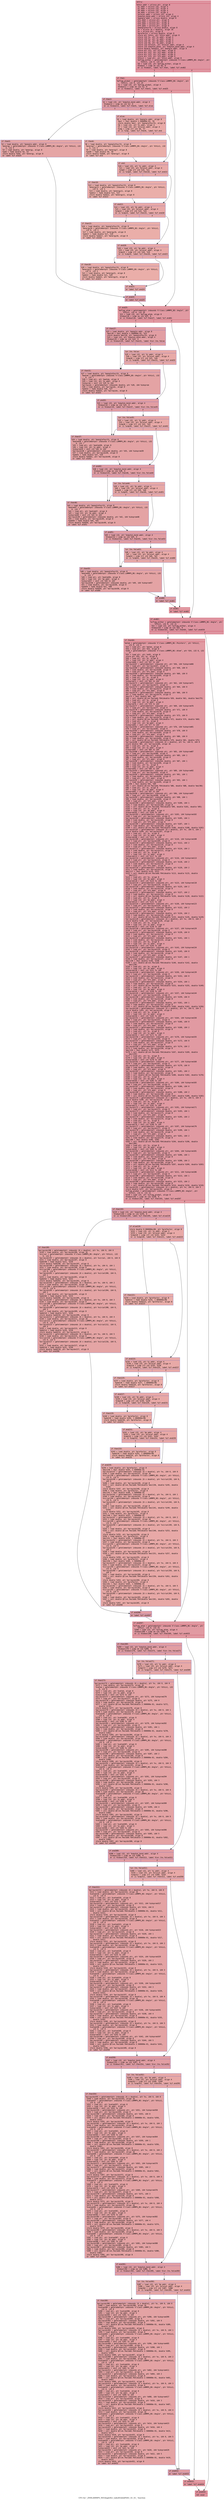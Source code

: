 digraph "CFG for '_ZN9LAMMPS_NS5Angle9ev_tally4EiiiiiidPdS1_S1_S1_' function" {
	label="CFG for '_ZN9LAMMPS_NS5Angle9ev_tally4EiiiiiidPdS1_S1_S1_' function";

	Node0x55b413859ca0 [shape=record,color="#b70d28ff", style=filled, fillcolor="#b70d2870" fontname="Courier",label="{entry:\l|  %this.addr = alloca ptr, align 8\l  %i.addr = alloca i32, align 4\l  %j.addr = alloca i32, align 4\l  %k.addr = alloca i32, align 4\l  %m.addr = alloca i32, align 4\l  %nlocal.addr = alloca i32, align 4\l  %newton_bond.addr = alloca i32, align 4\l  %eangle.addr = alloca double, align 8\l  %f1.addr = alloca ptr, align 8\l  %f2.addr = alloca ptr, align 8\l  %f3.addr = alloca ptr, align 8\l  %f4.addr = alloca ptr, align 8\l  %eanglefourth = alloca double, align 8\l  %v = alloca [6 x double], align 16\l  %x = alloca ptr, align 8\l  %prefactor = alloca double, align 8\l  store ptr %this, ptr %this.addr, align 8\l  store i32 %i, ptr %i.addr, align 4\l  store i32 %j, ptr %j.addr, align 4\l  store i32 %k, ptr %k.addr, align 4\l  store i32 %m, ptr %m.addr, align 4\l  store i32 %nlocal, ptr %nlocal.addr, align 4\l  store i32 %newton_bond, ptr %newton_bond.addr, align 4\l  store double %eangle, ptr %eangle.addr, align 8\l  store ptr %f1, ptr %f1.addr, align 8\l  store ptr %f2, ptr %f2.addr, align 8\l  store ptr %f3, ptr %f3.addr, align 8\l  store ptr %f4, ptr %f4.addr, align 8\l  %this1 = load ptr, ptr %this.addr, align 8\l  %eflag_either = getelementptr inbounds %\"class.LAMMPS_NS::Angle\", ptr\l... %this1, i32 0, i32 18\l  %0 = load i32, ptr %eflag_either, align 8\l  %tobool = icmp ne i32 %0, 0\l  br i1 %tobool, label %if.then, label %if.end62\l|{<s0>T|<s1>F}}"];
	Node0x55b413859ca0:s0 -> Node0x55b413859e40[tooltip="entry -> if.then\nProbability 62.50%" ];
	Node0x55b413859ca0:s1 -> Node0x55b41385b440[tooltip="entry -> if.end62\nProbability 37.50%" ];
	Node0x55b413859e40 [shape=record,color="#b70d28ff", style=filled, fillcolor="#bb1b2c70" fontname="Courier",label="{if.then:\l|  %eflag_global = getelementptr inbounds %\"class.LAMMPS_NS::Angle\", ptr\l... %this1, i32 0, i32 19\l  %1 = load i32, ptr %eflag_global, align 4\l  %tobool2 = icmp ne i32 %1, 0\l  br i1 %tobool2, label %if.then3, label %if.end25\l|{<s0>T|<s1>F}}"];
	Node0x55b413859e40:s0 -> Node0x55b41385b6a0[tooltip="if.then -> if.then3\nProbability 62.50%" ];
	Node0x55b413859e40:s1 -> Node0x55b41385b720[tooltip="if.then -> if.end25\nProbability 37.50%" ];
	Node0x55b41385b6a0 [shape=record,color="#3d50c3ff", style=filled, fillcolor="#be242e70" fontname="Courier",label="{if.then3:\l|  %2 = load i32, ptr %newton_bond.addr, align 4\l  %tobool4 = icmp ne i32 %2, 0\l  br i1 %tobool4, label %if.then5, label %if.else\l|{<s0>T|<s1>F}}"];
	Node0x55b41385b6a0:s0 -> Node0x55b41385b9e0[tooltip="if.then3 -> if.then5\nProbability 62.50%" ];
	Node0x55b41385b6a0:s1 -> Node0x55b41385ba30[tooltip="if.then3 -> if.else\nProbability 37.50%" ];
	Node0x55b41385b9e0 [shape=record,color="#3d50c3ff", style=filled, fillcolor="#c5333470" fontname="Courier",label="{if.then5:\l|  %3 = load double, ptr %eangle.addr, align 8\l  %energy = getelementptr inbounds %\"class.LAMMPS_NS::Angle\", ptr %this1, i32\l... 0, i32 5\l  %4 = load double, ptr %energy, align 8\l  %add = fadd double %4, %3\l  store double %add, ptr %energy, align 8\l  br label %if.end24\l}"];
	Node0x55b41385b9e0 -> Node0x55b41385be80[tooltip="if.then5 -> if.end24\nProbability 100.00%" ];
	Node0x55b41385ba30 [shape=record,color="#3d50c3ff", style=filled, fillcolor="#ca3b3770" fontname="Courier",label="{if.else:\l|  %5 = load double, ptr %eangle.addr, align 8\l  %mul = fmul double 2.500000e-01, %5\l  store double %mul, ptr %eanglefourth, align 8\l  %6 = load i32, ptr %i.addr, align 4\l  %7 = load i32, ptr %nlocal.addr, align 4\l  %cmp = icmp slt i32 %6, %7\l  br i1 %cmp, label %if.then6, label %if.end\l|{<s0>T|<s1>F}}"];
	Node0x55b41385ba30:s0 -> Node0x55b41385c2c0[tooltip="if.else -> if.then6\nProbability 50.00%" ];
	Node0x55b41385ba30:s1 -> Node0x55b41385c340[tooltip="if.else -> if.end\nProbability 50.00%" ];
	Node0x55b41385c2c0 [shape=record,color="#3d50c3ff", style=filled, fillcolor="#d0473d70" fontname="Courier",label="{if.then6:\l|  %8 = load double, ptr %eanglefourth, align 8\l  %energy7 = getelementptr inbounds %\"class.LAMMPS_NS::Angle\", ptr %this1, i32\l... 0, i32 5\l  %9 = load double, ptr %energy7, align 8\l  %add8 = fadd double %9, %8\l  store double %add8, ptr %energy7, align 8\l  br label %if.end\l}"];
	Node0x55b41385c2c0 -> Node0x55b41385c340[tooltip="if.then6 -> if.end\nProbability 100.00%" ];
	Node0x55b41385c340 [shape=record,color="#3d50c3ff", style=filled, fillcolor="#ca3b3770" fontname="Courier",label="{if.end:\l|  %10 = load i32, ptr %j.addr, align 4\l  %11 = load i32, ptr %nlocal.addr, align 4\l  %cmp9 = icmp slt i32 %10, %11\l  br i1 %cmp9, label %if.then10, label %if.end13\l|{<s0>T|<s1>F}}"];
	Node0x55b41385c340:s0 -> Node0x55b41385cfd0[tooltip="if.end -> if.then10\nProbability 50.00%" ];
	Node0x55b41385c340:s1 -> Node0x55b41385d050[tooltip="if.end -> if.end13\nProbability 50.00%" ];
	Node0x55b41385cfd0 [shape=record,color="#3d50c3ff", style=filled, fillcolor="#d0473d70" fontname="Courier",label="{if.then10:\l|  %12 = load double, ptr %eanglefourth, align 8\l  %energy11 = getelementptr inbounds %\"class.LAMMPS_NS::Angle\", ptr %this1,\l... i32 0, i32 5\l  %13 = load double, ptr %energy11, align 8\l  %add12 = fadd double %13, %12\l  store double %add12, ptr %energy11, align 8\l  br label %if.end13\l}"];
	Node0x55b41385cfd0 -> Node0x55b41385d050[tooltip="if.then10 -> if.end13\nProbability 100.00%" ];
	Node0x55b41385d050 [shape=record,color="#3d50c3ff", style=filled, fillcolor="#ca3b3770" fontname="Courier",label="{if.end13:\l|  %14 = load i32, ptr %k.addr, align 4\l  %15 = load i32, ptr %nlocal.addr, align 4\l  %cmp14 = icmp slt i32 %14, %15\l  br i1 %cmp14, label %if.then15, label %if.end18\l|{<s0>T|<s1>F}}"];
	Node0x55b41385d050:s0 -> Node0x55b413868040[tooltip="if.end13 -> if.then15\nProbability 50.00%" ];
	Node0x55b41385d050:s1 -> Node0x55b4138680c0[tooltip="if.end13 -> if.end18\nProbability 50.00%" ];
	Node0x55b413868040 [shape=record,color="#3d50c3ff", style=filled, fillcolor="#d0473d70" fontname="Courier",label="{if.then15:\l|  %16 = load double, ptr %eanglefourth, align 8\l  %energy16 = getelementptr inbounds %\"class.LAMMPS_NS::Angle\", ptr %this1,\l... i32 0, i32 5\l  %17 = load double, ptr %energy16, align 8\l  %add17 = fadd double %17, %16\l  store double %add17, ptr %energy16, align 8\l  br label %if.end18\l}"];
	Node0x55b413868040 -> Node0x55b4138680c0[tooltip="if.then15 -> if.end18\nProbability 100.00%" ];
	Node0x55b4138680c0 [shape=record,color="#3d50c3ff", style=filled, fillcolor="#ca3b3770" fontname="Courier",label="{if.end18:\l|  %18 = load i32, ptr %m.addr, align 4\l  %19 = load i32, ptr %nlocal.addr, align 4\l  %cmp19 = icmp slt i32 %18, %19\l  br i1 %cmp19, label %if.then20, label %if.end23\l|{<s0>T|<s1>F}}"];
	Node0x55b4138680c0:s0 -> Node0x55b413868750[tooltip="if.end18 -> if.then20\nProbability 50.00%" ];
	Node0x55b4138680c0:s1 -> Node0x55b4138687d0[tooltip="if.end18 -> if.end23\nProbability 50.00%" ];
	Node0x55b413868750 [shape=record,color="#3d50c3ff", style=filled, fillcolor="#d0473d70" fontname="Courier",label="{if.then20:\l|  %20 = load double, ptr %eanglefourth, align 8\l  %energy21 = getelementptr inbounds %\"class.LAMMPS_NS::Angle\", ptr %this1,\l... i32 0, i32 5\l  %21 = load double, ptr %energy21, align 8\l  %add22 = fadd double %21, %20\l  store double %add22, ptr %energy21, align 8\l  br label %if.end23\l}"];
	Node0x55b413868750 -> Node0x55b4138687d0[tooltip="if.then20 -> if.end23\nProbability 100.00%" ];
	Node0x55b4138687d0 [shape=record,color="#3d50c3ff", style=filled, fillcolor="#ca3b3770" fontname="Courier",label="{if.end23:\l|  br label %if.end24\l}"];
	Node0x55b4138687d0 -> Node0x55b41385be80[tooltip="if.end23 -> if.end24\nProbability 100.00%" ];
	Node0x55b41385be80 [shape=record,color="#3d50c3ff", style=filled, fillcolor="#be242e70" fontname="Courier",label="{if.end24:\l|  br label %if.end25\l}"];
	Node0x55b41385be80 -> Node0x55b41385b720[tooltip="if.end24 -> if.end25\nProbability 100.00%" ];
	Node0x55b41385b720 [shape=record,color="#b70d28ff", style=filled, fillcolor="#bb1b2c70" fontname="Courier",label="{if.end25:\l|  %eflag_atom = getelementptr inbounds %\"class.LAMMPS_NS::Angle\", ptr\l... %this1, i32 0, i32 20\l  %22 = load i32, ptr %eflag_atom, align 8\l  %tobool26 = icmp ne i32 %22, 0\l  br i1 %tobool26, label %if.then27, label %if.end61\l|{<s0>T|<s1>F}}"];
	Node0x55b41385b720:s0 -> Node0x55b413868fc0[tooltip="if.end25 -> if.then27\nProbability 62.50%" ];
	Node0x55b41385b720:s1 -> Node0x55b413869040[tooltip="if.end25 -> if.end61\nProbability 37.50%" ];
	Node0x55b413868fc0 [shape=record,color="#3d50c3ff", style=filled, fillcolor="#be242e70" fontname="Courier",label="{if.then27:\l|  %23 = load double, ptr %eangle.addr, align 8\l  %mul28 = fmul double 2.500000e-01, %23\l  store double %mul28, ptr %eanglefourth, align 8\l  %24 = load i32, ptr %newton_bond.addr, align 4\l  %tobool29 = icmp ne i32 %24, 0\l  br i1 %tobool29, label %if.then31, label %lor.lhs.false\l|{<s0>T|<s1>F}}"];
	Node0x55b413868fc0:s0 -> Node0x55b4138694b0[tooltip="if.then27 -> if.then31\nProbability 62.50%" ];
	Node0x55b413868fc0:s1 -> Node0x55b413869500[tooltip="if.then27 -> lor.lhs.false\nProbability 37.50%" ];
	Node0x55b413869500 [shape=record,color="#3d50c3ff", style=filled, fillcolor="#ca3b3770" fontname="Courier",label="{lor.lhs.false:\l|  %25 = load i32, ptr %i.addr, align 4\l  %26 = load i32, ptr %nlocal.addr, align 4\l  %cmp30 = icmp slt i32 %25, %26\l  br i1 %cmp30, label %if.then31, label %if.end33\l|{<s0>T|<s1>F}}"];
	Node0x55b413869500:s0 -> Node0x55b4138694b0[tooltip="lor.lhs.false -> if.then31\nProbability 50.00%" ];
	Node0x55b413869500:s1 -> Node0x55b4138697e0[tooltip="lor.lhs.false -> if.end33\nProbability 50.00%" ];
	Node0x55b4138694b0 [shape=record,color="#3d50c3ff", style=filled, fillcolor="#c32e3170" fontname="Courier",label="{if.then31:\l|  %27 = load double, ptr %eanglefourth, align 8\l  %eatom = getelementptr inbounds %\"class.LAMMPS_NS::Angle\", ptr %this1, i32\l... 0, i32 7\l  %28 = load ptr, ptr %eatom, align 8\l  %29 = load i32, ptr %i.addr, align 4\l  %idxprom = sext i32 %29 to i64\l  %arrayidx = getelementptr inbounds double, ptr %28, i64 %idxprom\l  %30 = load double, ptr %arrayidx, align 8\l  %add32 = fadd double %30, %27\l  store double %add32, ptr %arrayidx, align 8\l  br label %if.end33\l}"];
	Node0x55b4138694b0 -> Node0x55b4138697e0[tooltip="if.then31 -> if.end33\nProbability 100.00%" ];
	Node0x55b4138697e0 [shape=record,color="#3d50c3ff", style=filled, fillcolor="#be242e70" fontname="Courier",label="{if.end33:\l|  %31 = load i32, ptr %newton_bond.addr, align 4\l  %tobool34 = icmp ne i32 %31, 0\l  br i1 %tobool34, label %if.then37, label %lor.lhs.false35\l|{<s0>T|<s1>F}}"];
	Node0x55b4138697e0:s0 -> Node0x55b41386a080[tooltip="if.end33 -> if.then37\nProbability 62.50%" ];
	Node0x55b4138697e0:s1 -> Node0x55b41386a0d0[tooltip="if.end33 -> lor.lhs.false35\nProbability 37.50%" ];
	Node0x55b41386a0d0 [shape=record,color="#3d50c3ff", style=filled, fillcolor="#ca3b3770" fontname="Courier",label="{lor.lhs.false35:\l|  %32 = load i32, ptr %j.addr, align 4\l  %33 = load i32, ptr %nlocal.addr, align 4\l  %cmp36 = icmp slt i32 %32, %33\l  br i1 %cmp36, label %if.then37, label %if.end42\l|{<s0>T|<s1>F}}"];
	Node0x55b41386a0d0:s0 -> Node0x55b41386a080[tooltip="lor.lhs.false35 -> if.then37\nProbability 50.00%" ];
	Node0x55b41386a0d0:s1 -> Node0x55b41386a3e0[tooltip="lor.lhs.false35 -> if.end42\nProbability 50.00%" ];
	Node0x55b41386a080 [shape=record,color="#3d50c3ff", style=filled, fillcolor="#c32e3170" fontname="Courier",label="{if.then37:\l|  %34 = load double, ptr %eanglefourth, align 8\l  %eatom38 = getelementptr inbounds %\"class.LAMMPS_NS::Angle\", ptr %this1, i32\l... 0, i32 7\l  %35 = load ptr, ptr %eatom38, align 8\l  %36 = load i32, ptr %j.addr, align 4\l  %idxprom39 = sext i32 %36 to i64\l  %arrayidx40 = getelementptr inbounds double, ptr %35, i64 %idxprom39\l  %37 = load double, ptr %arrayidx40, align 8\l  %add41 = fadd double %37, %34\l  store double %add41, ptr %arrayidx40, align 8\l  br label %if.end42\l}"];
	Node0x55b41386a080 -> Node0x55b41386a3e0[tooltip="if.then37 -> if.end42\nProbability 100.00%" ];
	Node0x55b41386a3e0 [shape=record,color="#3d50c3ff", style=filled, fillcolor="#be242e70" fontname="Courier",label="{if.end42:\l|  %38 = load i32, ptr %newton_bond.addr, align 4\l  %tobool43 = icmp ne i32 %38, 0\l  br i1 %tobool43, label %if.then46, label %lor.lhs.false44\l|{<s0>T|<s1>F}}"];
	Node0x55b41386a3e0:s0 -> Node0x55b41386ac60[tooltip="if.end42 -> if.then46\nProbability 62.50%" ];
	Node0x55b41386a3e0:s1 -> Node0x55b41386acb0[tooltip="if.end42 -> lor.lhs.false44\nProbability 37.50%" ];
	Node0x55b41386acb0 [shape=record,color="#3d50c3ff", style=filled, fillcolor="#ca3b3770" fontname="Courier",label="{lor.lhs.false44:\l|  %39 = load i32, ptr %k.addr, align 4\l  %40 = load i32, ptr %nlocal.addr, align 4\l  %cmp45 = icmp slt i32 %39, %40\l  br i1 %cmp45, label %if.then46, label %if.end51\l|{<s0>T|<s1>F}}"];
	Node0x55b41386acb0:s0 -> Node0x55b41386ac60[tooltip="lor.lhs.false44 -> if.then46\nProbability 50.00%" ];
	Node0x55b41386acb0:s1 -> Node0x55b41386afc0[tooltip="lor.lhs.false44 -> if.end51\nProbability 50.00%" ];
	Node0x55b41386ac60 [shape=record,color="#3d50c3ff", style=filled, fillcolor="#c32e3170" fontname="Courier",label="{if.then46:\l|  %41 = load double, ptr %eanglefourth, align 8\l  %eatom47 = getelementptr inbounds %\"class.LAMMPS_NS::Angle\", ptr %this1, i32\l... 0, i32 7\l  %42 = load ptr, ptr %eatom47, align 8\l  %43 = load i32, ptr %k.addr, align 4\l  %idxprom48 = sext i32 %43 to i64\l  %arrayidx49 = getelementptr inbounds double, ptr %42, i64 %idxprom48\l  %44 = load double, ptr %arrayidx49, align 8\l  %add50 = fadd double %44, %41\l  store double %add50, ptr %arrayidx49, align 8\l  br label %if.end51\l}"];
	Node0x55b41386ac60 -> Node0x55b41386afc0[tooltip="if.then46 -> if.end51\nProbability 100.00%" ];
	Node0x55b41386afc0 [shape=record,color="#3d50c3ff", style=filled, fillcolor="#be242e70" fontname="Courier",label="{if.end51:\l|  %45 = load i32, ptr %newton_bond.addr, align 4\l  %tobool52 = icmp ne i32 %45, 0\l  br i1 %tobool52, label %if.then55, label %lor.lhs.false53\l|{<s0>T|<s1>F}}"];
	Node0x55b41386afc0:s0 -> Node0x55b41385c840[tooltip="if.end51 -> if.then55\nProbability 62.50%" ];
	Node0x55b41386afc0:s1 -> Node0x55b41385c890[tooltip="if.end51 -> lor.lhs.false53\nProbability 37.50%" ];
	Node0x55b41385c890 [shape=record,color="#3d50c3ff", style=filled, fillcolor="#ca3b3770" fontname="Courier",label="{lor.lhs.false53:\l|  %46 = load i32, ptr %m.addr, align 4\l  %47 = load i32, ptr %nlocal.addr, align 4\l  %cmp54 = icmp slt i32 %46, %47\l  br i1 %cmp54, label %if.then55, label %if.end60\l|{<s0>T|<s1>F}}"];
	Node0x55b41385c890:s0 -> Node0x55b41385c840[tooltip="lor.lhs.false53 -> if.then55\nProbability 50.00%" ];
	Node0x55b41385c890:s1 -> Node0x55b41386c9f0[tooltip="lor.lhs.false53 -> if.end60\nProbability 50.00%" ];
	Node0x55b41385c840 [shape=record,color="#3d50c3ff", style=filled, fillcolor="#c32e3170" fontname="Courier",label="{if.then55:\l|  %48 = load double, ptr %eanglefourth, align 8\l  %eatom56 = getelementptr inbounds %\"class.LAMMPS_NS::Angle\", ptr %this1, i32\l... 0, i32 7\l  %49 = load ptr, ptr %eatom56, align 8\l  %50 = load i32, ptr %m.addr, align 4\l  %idxprom57 = sext i32 %50 to i64\l  %arrayidx58 = getelementptr inbounds double, ptr %49, i64 %idxprom57\l  %51 = load double, ptr %arrayidx58, align 8\l  %add59 = fadd double %51, %48\l  store double %add59, ptr %arrayidx58, align 8\l  br label %if.end60\l}"];
	Node0x55b41385c840 -> Node0x55b41386c9f0[tooltip="if.then55 -> if.end60\nProbability 100.00%" ];
	Node0x55b41386c9f0 [shape=record,color="#3d50c3ff", style=filled, fillcolor="#be242e70" fontname="Courier",label="{if.end60:\l|  br label %if.end61\l}"];
	Node0x55b41386c9f0 -> Node0x55b413869040[tooltip="if.end60 -> if.end61\nProbability 100.00%" ];
	Node0x55b413869040 [shape=record,color="#b70d28ff", style=filled, fillcolor="#bb1b2c70" fontname="Courier",label="{if.end61:\l|  br label %if.end62\l}"];
	Node0x55b413869040 -> Node0x55b41385b440[tooltip="if.end61 -> if.end62\nProbability 100.00%" ];
	Node0x55b41385b440 [shape=record,color="#b70d28ff", style=filled, fillcolor="#b70d2870" fontname="Courier",label="{if.end62:\l|  %vflag_either = getelementptr inbounds %\"class.LAMMPS_NS::Angle\", ptr\l... %this1, i32 0, i32 21\l  %52 = load i32, ptr %vflag_either, align 4\l  %tobool63 = icmp ne i32 %52, 0\l  br i1 %tobool63, label %if.then64, label %if.end434\l|{<s0>T|<s1>F}}"];
	Node0x55b41385b440:s0 -> Node0x55b41386d3d0[tooltip="if.end62 -> if.then64\nProbability 62.50%" ];
	Node0x55b41385b440:s1 -> Node0x55b41386d450[tooltip="if.end62 -> if.end434\nProbability 37.50%" ];
	Node0x55b41386d3d0 [shape=record,color="#b70d28ff", style=filled, fillcolor="#bb1b2c70" fontname="Courier",label="{if.then64:\l|  %atom = getelementptr inbounds %\"class.LAMMPS_NS::Pointers\", ptr %this1,\l... i32 0, i32 6\l  %53 = load ptr, ptr %atom, align 8\l  %54 = load ptr, ptr %53, align 8\l  %x65 = getelementptr inbounds %\"class.LAMMPS_NS::Atom\", ptr %54, i32 0, i32\l... 37\l  %55 = load ptr, ptr %x65, align 8\l  store ptr %55, ptr %x, align 8\l  %56 = load ptr, ptr %x, align 8\l  %57 = load i32, ptr %i.addr, align 4\l  %idxprom66 = sext i32 %57 to i64\l  %arrayidx67 = getelementptr inbounds ptr, ptr %56, i64 %idxprom66\l  %58 = load ptr, ptr %arrayidx67, align 8\l  %arrayidx68 = getelementptr inbounds double, ptr %58, i64 0\l  %59 = load double, ptr %arrayidx68, align 8\l  %60 = load ptr, ptr %f1.addr, align 8\l  %arrayidx69 = getelementptr inbounds double, ptr %60, i64 0\l  %61 = load double, ptr %arrayidx69, align 8\l  %62 = load ptr, ptr %x, align 8\l  %63 = load i32, ptr %j.addr, align 4\l  %idxprom71 = sext i32 %63 to i64\l  %arrayidx72 = getelementptr inbounds ptr, ptr %62, i64 %idxprom71\l  %64 = load ptr, ptr %arrayidx72, align 8\l  %arrayidx73 = getelementptr inbounds double, ptr %64, i64 0\l  %65 = load double, ptr %arrayidx73, align 8\l  %66 = load ptr, ptr %f2.addr, align 8\l  %arrayidx74 = getelementptr inbounds double, ptr %66, i64 0\l  %67 = load double, ptr %arrayidx74, align 8\l  %mul75 = fmul double %65, %67\l  %68 = call double @llvm.fmuladd.f64(double %59, double %61, double %mul75)\l  %69 = load ptr, ptr %x, align 8\l  %70 = load i32, ptr %k.addr, align 4\l  %idxprom76 = sext i32 %70 to i64\l  %arrayidx77 = getelementptr inbounds ptr, ptr %69, i64 %idxprom76\l  %71 = load ptr, ptr %arrayidx77, align 8\l  %arrayidx78 = getelementptr inbounds double, ptr %71, i64 0\l  %72 = load double, ptr %arrayidx78, align 8\l  %73 = load ptr, ptr %f3.addr, align 8\l  %arrayidx79 = getelementptr inbounds double, ptr %73, i64 0\l  %74 = load double, ptr %arrayidx79, align 8\l  %75 = call double @llvm.fmuladd.f64(double %72, double %74, double %68)\l  %76 = load ptr, ptr %x, align 8\l  %77 = load i32, ptr %m.addr, align 4\l  %idxprom81 = sext i32 %77 to i64\l  %arrayidx82 = getelementptr inbounds ptr, ptr %76, i64 %idxprom81\l  %78 = load ptr, ptr %arrayidx82, align 8\l  %arrayidx83 = getelementptr inbounds double, ptr %78, i64 0\l  %79 = load double, ptr %arrayidx83, align 8\l  %80 = load ptr, ptr %f4.addr, align 8\l  %arrayidx84 = getelementptr inbounds double, ptr %80, i64 0\l  %81 = load double, ptr %arrayidx84, align 8\l  %82 = call double @llvm.fmuladd.f64(double %79, double %81, double %75)\l  %arrayidx86 = getelementptr inbounds [6 x double], ptr %v, i64 0, i64 0\l  store double %82, ptr %arrayidx86, align 16\l  %83 = load ptr, ptr %x, align 8\l  %84 = load i32, ptr %i.addr, align 4\l  %idxprom87 = sext i32 %84 to i64\l  %arrayidx88 = getelementptr inbounds ptr, ptr %83, i64 %idxprom87\l  %85 = load ptr, ptr %arrayidx88, align 8\l  %arrayidx89 = getelementptr inbounds double, ptr %85, i64 1\l  %86 = load double, ptr %arrayidx89, align 8\l  %87 = load ptr, ptr %f1.addr, align 8\l  %arrayidx90 = getelementptr inbounds double, ptr %87, i64 1\l  %88 = load double, ptr %arrayidx90, align 8\l  %89 = load ptr, ptr %x, align 8\l  %90 = load i32, ptr %j.addr, align 4\l  %idxprom92 = sext i32 %90 to i64\l  %arrayidx93 = getelementptr inbounds ptr, ptr %89, i64 %idxprom92\l  %91 = load ptr, ptr %arrayidx93, align 8\l  %arrayidx94 = getelementptr inbounds double, ptr %91, i64 1\l  %92 = load double, ptr %arrayidx94, align 8\l  %93 = load ptr, ptr %f2.addr, align 8\l  %arrayidx95 = getelementptr inbounds double, ptr %93, i64 1\l  %94 = load double, ptr %arrayidx95, align 8\l  %mul96 = fmul double %92, %94\l  %95 = call double @llvm.fmuladd.f64(double %86, double %88, double %mul96)\l  %96 = load ptr, ptr %x, align 8\l  %97 = load i32, ptr %k.addr, align 4\l  %idxprom97 = sext i32 %97 to i64\l  %arrayidx98 = getelementptr inbounds ptr, ptr %96, i64 %idxprom97\l  %98 = load ptr, ptr %arrayidx98, align 8\l  %arrayidx99 = getelementptr inbounds double, ptr %98, i64 1\l  %99 = load double, ptr %arrayidx99, align 8\l  %100 = load ptr, ptr %f3.addr, align 8\l  %arrayidx100 = getelementptr inbounds double, ptr %100, i64 1\l  %101 = load double, ptr %arrayidx100, align 8\l  %102 = call double @llvm.fmuladd.f64(double %99, double %101, double %95)\l  %103 = load ptr, ptr %x, align 8\l  %104 = load i32, ptr %m.addr, align 4\l  %idxprom102 = sext i32 %104 to i64\l  %arrayidx103 = getelementptr inbounds ptr, ptr %103, i64 %idxprom102\l  %105 = load ptr, ptr %arrayidx103, align 8\l  %arrayidx104 = getelementptr inbounds double, ptr %105, i64 1\l  %106 = load double, ptr %arrayidx104, align 8\l  %107 = load ptr, ptr %f4.addr, align 8\l  %arrayidx105 = getelementptr inbounds double, ptr %107, i64 1\l  %108 = load double, ptr %arrayidx105, align 8\l  %109 = call double @llvm.fmuladd.f64(double %106, double %108, double %102)\l  %arrayidx107 = getelementptr inbounds [6 x double], ptr %v, i64 0, i64 1\l  store double %109, ptr %arrayidx107, align 8\l  %110 = load ptr, ptr %x, align 8\l  %111 = load i32, ptr %i.addr, align 4\l  %idxprom108 = sext i32 %111 to i64\l  %arrayidx109 = getelementptr inbounds ptr, ptr %110, i64 %idxprom108\l  %112 = load ptr, ptr %arrayidx109, align 8\l  %arrayidx110 = getelementptr inbounds double, ptr %112, i64 2\l  %113 = load double, ptr %arrayidx110, align 8\l  %114 = load ptr, ptr %f1.addr, align 8\l  %arrayidx111 = getelementptr inbounds double, ptr %114, i64 2\l  %115 = load double, ptr %arrayidx111, align 8\l  %116 = load ptr, ptr %x, align 8\l  %117 = load i32, ptr %j.addr, align 4\l  %idxprom113 = sext i32 %117 to i64\l  %arrayidx114 = getelementptr inbounds ptr, ptr %116, i64 %idxprom113\l  %118 = load ptr, ptr %arrayidx114, align 8\l  %arrayidx115 = getelementptr inbounds double, ptr %118, i64 2\l  %119 = load double, ptr %arrayidx115, align 8\l  %120 = load ptr, ptr %f2.addr, align 8\l  %arrayidx116 = getelementptr inbounds double, ptr %120, i64 2\l  %121 = load double, ptr %arrayidx116, align 8\l  %mul117 = fmul double %119, %121\l  %122 = call double @llvm.fmuladd.f64(double %113, double %115, double\l... %mul117)\l  %123 = load ptr, ptr %x, align 8\l  %124 = load i32, ptr %k.addr, align 4\l  %idxprom118 = sext i32 %124 to i64\l  %arrayidx119 = getelementptr inbounds ptr, ptr %123, i64 %idxprom118\l  %125 = load ptr, ptr %arrayidx119, align 8\l  %arrayidx120 = getelementptr inbounds double, ptr %125, i64 2\l  %126 = load double, ptr %arrayidx120, align 8\l  %127 = load ptr, ptr %f3.addr, align 8\l  %arrayidx121 = getelementptr inbounds double, ptr %127, i64 2\l  %128 = load double, ptr %arrayidx121, align 8\l  %129 = call double @llvm.fmuladd.f64(double %126, double %128, double %122)\l  %130 = load ptr, ptr %x, align 8\l  %131 = load i32, ptr %m.addr, align 4\l  %idxprom123 = sext i32 %131 to i64\l  %arrayidx124 = getelementptr inbounds ptr, ptr %130, i64 %idxprom123\l  %132 = load ptr, ptr %arrayidx124, align 8\l  %arrayidx125 = getelementptr inbounds double, ptr %132, i64 2\l  %133 = load double, ptr %arrayidx125, align 8\l  %134 = load ptr, ptr %f4.addr, align 8\l  %arrayidx126 = getelementptr inbounds double, ptr %134, i64 2\l  %135 = load double, ptr %arrayidx126, align 8\l  %136 = call double @llvm.fmuladd.f64(double %133, double %135, double %129)\l  %arrayidx128 = getelementptr inbounds [6 x double], ptr %v, i64 0, i64 2\l  store double %136, ptr %arrayidx128, align 16\l  %137 = load ptr, ptr %x, align 8\l  %138 = load i32, ptr %i.addr, align 4\l  %idxprom129 = sext i32 %138 to i64\l  %arrayidx130 = getelementptr inbounds ptr, ptr %137, i64 %idxprom129\l  %139 = load ptr, ptr %arrayidx130, align 8\l  %arrayidx131 = getelementptr inbounds double, ptr %139, i64 0\l  %140 = load double, ptr %arrayidx131, align 8\l  %141 = load ptr, ptr %f1.addr, align 8\l  %arrayidx132 = getelementptr inbounds double, ptr %141, i64 1\l  %142 = load double, ptr %arrayidx132, align 8\l  %143 = load ptr, ptr %x, align 8\l  %144 = load i32, ptr %j.addr, align 4\l  %idxprom134 = sext i32 %144 to i64\l  %arrayidx135 = getelementptr inbounds ptr, ptr %143, i64 %idxprom134\l  %145 = load ptr, ptr %arrayidx135, align 8\l  %arrayidx136 = getelementptr inbounds double, ptr %145, i64 0\l  %146 = load double, ptr %arrayidx136, align 8\l  %147 = load ptr, ptr %f2.addr, align 8\l  %arrayidx137 = getelementptr inbounds double, ptr %147, i64 1\l  %148 = load double, ptr %arrayidx137, align 8\l  %mul138 = fmul double %146, %148\l  %149 = call double @llvm.fmuladd.f64(double %140, double %142, double\l... %mul138)\l  %150 = load ptr, ptr %x, align 8\l  %151 = load i32, ptr %k.addr, align 4\l  %idxprom139 = sext i32 %151 to i64\l  %arrayidx140 = getelementptr inbounds ptr, ptr %150, i64 %idxprom139\l  %152 = load ptr, ptr %arrayidx140, align 8\l  %arrayidx141 = getelementptr inbounds double, ptr %152, i64 0\l  %153 = load double, ptr %arrayidx141, align 8\l  %154 = load ptr, ptr %f3.addr, align 8\l  %arrayidx142 = getelementptr inbounds double, ptr %154, i64 1\l  %155 = load double, ptr %arrayidx142, align 8\l  %156 = call double @llvm.fmuladd.f64(double %153, double %155, double %149)\l  %157 = load ptr, ptr %x, align 8\l  %158 = load i32, ptr %m.addr, align 4\l  %idxprom144 = sext i32 %158 to i64\l  %arrayidx145 = getelementptr inbounds ptr, ptr %157, i64 %idxprom144\l  %159 = load ptr, ptr %arrayidx145, align 8\l  %arrayidx146 = getelementptr inbounds double, ptr %159, i64 0\l  %160 = load double, ptr %arrayidx146, align 8\l  %161 = load ptr, ptr %f4.addr, align 8\l  %arrayidx147 = getelementptr inbounds double, ptr %161, i64 1\l  %162 = load double, ptr %arrayidx147, align 8\l  %163 = call double @llvm.fmuladd.f64(double %160, double %162, double %156)\l  %arrayidx149 = getelementptr inbounds [6 x double], ptr %v, i64 0, i64 3\l  store double %163, ptr %arrayidx149, align 8\l  %164 = load ptr, ptr %x, align 8\l  %165 = load i32, ptr %i.addr, align 4\l  %idxprom150 = sext i32 %165 to i64\l  %arrayidx151 = getelementptr inbounds ptr, ptr %164, i64 %idxprom150\l  %166 = load ptr, ptr %arrayidx151, align 8\l  %arrayidx152 = getelementptr inbounds double, ptr %166, i64 0\l  %167 = load double, ptr %arrayidx152, align 8\l  %168 = load ptr, ptr %f1.addr, align 8\l  %arrayidx153 = getelementptr inbounds double, ptr %168, i64 2\l  %169 = load double, ptr %arrayidx153, align 8\l  %170 = load ptr, ptr %x, align 8\l  %171 = load i32, ptr %j.addr, align 4\l  %idxprom155 = sext i32 %171 to i64\l  %arrayidx156 = getelementptr inbounds ptr, ptr %170, i64 %idxprom155\l  %172 = load ptr, ptr %arrayidx156, align 8\l  %arrayidx157 = getelementptr inbounds double, ptr %172, i64 0\l  %173 = load double, ptr %arrayidx157, align 8\l  %174 = load ptr, ptr %f2.addr, align 8\l  %arrayidx158 = getelementptr inbounds double, ptr %174, i64 2\l  %175 = load double, ptr %arrayidx158, align 8\l  %mul159 = fmul double %173, %175\l  %176 = call double @llvm.fmuladd.f64(double %167, double %169, double\l... %mul159)\l  %177 = load ptr, ptr %x, align 8\l  %178 = load i32, ptr %k.addr, align 4\l  %idxprom160 = sext i32 %178 to i64\l  %arrayidx161 = getelementptr inbounds ptr, ptr %177, i64 %idxprom160\l  %179 = load ptr, ptr %arrayidx161, align 8\l  %arrayidx162 = getelementptr inbounds double, ptr %179, i64 0\l  %180 = load double, ptr %arrayidx162, align 8\l  %181 = load ptr, ptr %f3.addr, align 8\l  %arrayidx163 = getelementptr inbounds double, ptr %181, i64 2\l  %182 = load double, ptr %arrayidx163, align 8\l  %183 = call double @llvm.fmuladd.f64(double %180, double %182, double %176)\l  %184 = load ptr, ptr %x, align 8\l  %185 = load i32, ptr %m.addr, align 4\l  %idxprom165 = sext i32 %185 to i64\l  %arrayidx166 = getelementptr inbounds ptr, ptr %184, i64 %idxprom165\l  %186 = load ptr, ptr %arrayidx166, align 8\l  %arrayidx167 = getelementptr inbounds double, ptr %186, i64 0\l  %187 = load double, ptr %arrayidx167, align 8\l  %188 = load ptr, ptr %f4.addr, align 8\l  %arrayidx168 = getelementptr inbounds double, ptr %188, i64 2\l  %189 = load double, ptr %arrayidx168, align 8\l  %190 = call double @llvm.fmuladd.f64(double %187, double %189, double %183)\l  %arrayidx170 = getelementptr inbounds [6 x double], ptr %v, i64 0, i64 4\l  store double %190, ptr %arrayidx170, align 16\l  %191 = load ptr, ptr %x, align 8\l  %192 = load i32, ptr %i.addr, align 4\l  %idxprom171 = sext i32 %192 to i64\l  %arrayidx172 = getelementptr inbounds ptr, ptr %191, i64 %idxprom171\l  %193 = load ptr, ptr %arrayidx172, align 8\l  %arrayidx173 = getelementptr inbounds double, ptr %193, i64 1\l  %194 = load double, ptr %arrayidx173, align 8\l  %195 = load ptr, ptr %f1.addr, align 8\l  %arrayidx174 = getelementptr inbounds double, ptr %195, i64 2\l  %196 = load double, ptr %arrayidx174, align 8\l  %197 = load ptr, ptr %x, align 8\l  %198 = load i32, ptr %j.addr, align 4\l  %idxprom176 = sext i32 %198 to i64\l  %arrayidx177 = getelementptr inbounds ptr, ptr %197, i64 %idxprom176\l  %199 = load ptr, ptr %arrayidx177, align 8\l  %arrayidx178 = getelementptr inbounds double, ptr %199, i64 1\l  %200 = load double, ptr %arrayidx178, align 8\l  %201 = load ptr, ptr %f2.addr, align 8\l  %arrayidx179 = getelementptr inbounds double, ptr %201, i64 2\l  %202 = load double, ptr %arrayidx179, align 8\l  %mul180 = fmul double %200, %202\l  %203 = call double @llvm.fmuladd.f64(double %194, double %196, double\l... %mul180)\l  %204 = load ptr, ptr %x, align 8\l  %205 = load i32, ptr %k.addr, align 4\l  %idxprom181 = sext i32 %205 to i64\l  %arrayidx182 = getelementptr inbounds ptr, ptr %204, i64 %idxprom181\l  %206 = load ptr, ptr %arrayidx182, align 8\l  %arrayidx183 = getelementptr inbounds double, ptr %206, i64 1\l  %207 = load double, ptr %arrayidx183, align 8\l  %208 = load ptr, ptr %f3.addr, align 8\l  %arrayidx184 = getelementptr inbounds double, ptr %208, i64 2\l  %209 = load double, ptr %arrayidx184, align 8\l  %210 = call double @llvm.fmuladd.f64(double %207, double %209, double %203)\l  %211 = load ptr, ptr %x, align 8\l  %212 = load i32, ptr %m.addr, align 4\l  %idxprom186 = sext i32 %212 to i64\l  %arrayidx187 = getelementptr inbounds ptr, ptr %211, i64 %idxprom186\l  %213 = load ptr, ptr %arrayidx187, align 8\l  %arrayidx188 = getelementptr inbounds double, ptr %213, i64 1\l  %214 = load double, ptr %arrayidx188, align 8\l  %215 = load ptr, ptr %f4.addr, align 8\l  %arrayidx189 = getelementptr inbounds double, ptr %215, i64 2\l  %216 = load double, ptr %arrayidx189, align 8\l  %217 = call double @llvm.fmuladd.f64(double %214, double %216, double %210)\l  %arrayidx191 = getelementptr inbounds [6 x double], ptr %v, i64 0, i64 5\l  store double %217, ptr %arrayidx191, align 8\l  %vflag_global = getelementptr inbounds %\"class.LAMMPS_NS::Angle\", ptr\l... %this1, i32 0, i32 22\l  %218 = load i32, ptr %vflag_global, align 8\l  %tobool192 = icmp ne i32 %218, 0\l  br i1 %tobool192, label %if.then193, label %if.end267\l|{<s0>T|<s1>F}}"];
	Node0x55b41386d3d0:s0 -> Node0x55b41387b3a0[tooltip="if.then64 -> if.then193\nProbability 62.50%" ];
	Node0x55b41386d3d0:s1 -> Node0x55b41387b420[tooltip="if.then64 -> if.end267\nProbability 37.50%" ];
	Node0x55b41387b3a0 [shape=record,color="#3d50c3ff", style=filled, fillcolor="#be242e70" fontname="Courier",label="{if.then193:\l|  %219 = load i32, ptr %newton_bond.addr, align 4\l  %tobool194 = icmp ne i32 %219, 0\l  br i1 %tobool194, label %if.then195, label %if.else219\l|{<s0>T|<s1>F}}"];
	Node0x55b41387b3a0:s0 -> Node0x55b41387b6c0[tooltip="if.then193 -> if.then195\nProbability 62.50%" ];
	Node0x55b41387b3a0:s1 -> Node0x55b41387b710[tooltip="if.then193 -> if.else219\nProbability 37.50%" ];
	Node0x55b41387b6c0 [shape=record,color="#3d50c3ff", style=filled, fillcolor="#c5333470" fontname="Courier",label="{if.then195:\l|  %arrayidx196 = getelementptr inbounds [6 x double], ptr %v, i64 0, i64 0\l  %220 = load double, ptr %arrayidx196, align 16\l  %virial = getelementptr inbounds %\"class.LAMMPS_NS::Angle\", ptr %this1, i32\l... 0, i32 6\l  %arrayidx197 = getelementptr inbounds [6 x double], ptr %virial, i64 0, i64 0\l  %221 = load double, ptr %arrayidx197, align 8\l  %add198 = fadd double %221, %220\l  store double %add198, ptr %arrayidx197, align 8\l  %arrayidx199 = getelementptr inbounds [6 x double], ptr %v, i64 0, i64 1\l  %222 = load double, ptr %arrayidx199, align 8\l  %virial200 = getelementptr inbounds %\"class.LAMMPS_NS::Angle\", ptr %this1,\l... i32 0, i32 6\l  %arrayidx201 = getelementptr inbounds [6 x double], ptr %virial200, i64 0,\l... i64 1\l  %223 = load double, ptr %arrayidx201, align 8\l  %add202 = fadd double %223, %222\l  store double %add202, ptr %arrayidx201, align 8\l  %arrayidx203 = getelementptr inbounds [6 x double], ptr %v, i64 0, i64 2\l  %224 = load double, ptr %arrayidx203, align 16\l  %virial204 = getelementptr inbounds %\"class.LAMMPS_NS::Angle\", ptr %this1,\l... i32 0, i32 6\l  %arrayidx205 = getelementptr inbounds [6 x double], ptr %virial204, i64 0,\l... i64 2\l  %225 = load double, ptr %arrayidx205, align 8\l  %add206 = fadd double %225, %224\l  store double %add206, ptr %arrayidx205, align 8\l  %arrayidx207 = getelementptr inbounds [6 x double], ptr %v, i64 0, i64 3\l  %226 = load double, ptr %arrayidx207, align 8\l  %virial208 = getelementptr inbounds %\"class.LAMMPS_NS::Angle\", ptr %this1,\l... i32 0, i32 6\l  %arrayidx209 = getelementptr inbounds [6 x double], ptr %virial208, i64 0,\l... i64 3\l  %227 = load double, ptr %arrayidx209, align 8\l  %add210 = fadd double %227, %226\l  store double %add210, ptr %arrayidx209, align 8\l  %arrayidx211 = getelementptr inbounds [6 x double], ptr %v, i64 0, i64 4\l  %228 = load double, ptr %arrayidx211, align 16\l  %virial212 = getelementptr inbounds %\"class.LAMMPS_NS::Angle\", ptr %this1,\l... i32 0, i32 6\l  %arrayidx213 = getelementptr inbounds [6 x double], ptr %virial212, i64 0,\l... i64 4\l  %229 = load double, ptr %arrayidx213, align 8\l  %add214 = fadd double %229, %228\l  store double %add214, ptr %arrayidx213, align 8\l  %arrayidx215 = getelementptr inbounds [6 x double], ptr %v, i64 0, i64 5\l  %230 = load double, ptr %arrayidx215, align 8\l  %virial216 = getelementptr inbounds %\"class.LAMMPS_NS::Angle\", ptr %this1,\l... i32 0, i32 6\l  %arrayidx217 = getelementptr inbounds [6 x double], ptr %virial216, i64 0,\l... i64 5\l  %231 = load double, ptr %arrayidx217, align 8\l  %add218 = fadd double %231, %230\l  store double %add218, ptr %arrayidx217, align 8\l  br label %if.end266\l}"];
	Node0x55b41387b6c0 -> Node0x55b41387d690[tooltip="if.then195 -> if.end266\nProbability 100.00%" ];
	Node0x55b41387b710 [shape=record,color="#3d50c3ff", style=filled, fillcolor="#ca3b3770" fontname="Courier",label="{if.else219:\l|  store double 0.000000e+00, ptr %prefactor, align 8\l  %232 = load i32, ptr %i.addr, align 4\l  %233 = load i32, ptr %nlocal.addr, align 4\l  %cmp220 = icmp slt i32 %232, %233\l  br i1 %cmp220, label %if.then221, label %if.end223\l|{<s0>T|<s1>F}}"];
	Node0x55b41387b710:s0 -> Node0x55b41387d9d0[tooltip="if.else219 -> if.then221\nProbability 50.00%" ];
	Node0x55b41387b710:s1 -> Node0x55b41387da50[tooltip="if.else219 -> if.end223\nProbability 50.00%" ];
	Node0x55b41387d9d0 [shape=record,color="#3d50c3ff", style=filled, fillcolor="#d0473d70" fontname="Courier",label="{if.then221:\l|  %234 = load double, ptr %prefactor, align 8\l  %add222 = fadd double %234, 1.000000e+00\l  store double %add222, ptr %prefactor, align 8\l  br label %if.end223\l}"];
	Node0x55b41387d9d0 -> Node0x55b41387da50[tooltip="if.then221 -> if.end223\nProbability 100.00%" ];
	Node0x55b41387da50 [shape=record,color="#3d50c3ff", style=filled, fillcolor="#ca3b3770" fontname="Courier",label="{if.end223:\l|  %235 = load i32, ptr %j.addr, align 4\l  %236 = load i32, ptr %nlocal.addr, align 4\l  %cmp224 = icmp slt i32 %235, %236\l  br i1 %cmp224, label %if.then225, label %if.end227\l|{<s0>T|<s1>F}}"];
	Node0x55b41387da50:s0 -> Node0x55b41387dfb0[tooltip="if.end223 -> if.then225\nProbability 50.00%" ];
	Node0x55b41387da50:s1 -> Node0x55b41387e030[tooltip="if.end223 -> if.end227\nProbability 50.00%" ];
	Node0x55b41387dfb0 [shape=record,color="#3d50c3ff", style=filled, fillcolor="#d0473d70" fontname="Courier",label="{if.then225:\l|  %237 = load double, ptr %prefactor, align 8\l  %add226 = fadd double %237, 1.000000e+00\l  store double %add226, ptr %prefactor, align 8\l  br label %if.end227\l}"];
	Node0x55b41387dfb0 -> Node0x55b41387e030[tooltip="if.then225 -> if.end227\nProbability 100.00%" ];
	Node0x55b41387e030 [shape=record,color="#3d50c3ff", style=filled, fillcolor="#ca3b3770" fontname="Courier",label="{if.end227:\l|  %238 = load i32, ptr %k.addr, align 4\l  %239 = load i32, ptr %nlocal.addr, align 4\l  %cmp228 = icmp slt i32 %238, %239\l  br i1 %cmp228, label %if.then229, label %if.end231\l|{<s0>T|<s1>F}}"];
	Node0x55b41387e030:s0 -> Node0x55b41387e550[tooltip="if.end227 -> if.then229\nProbability 50.00%" ];
	Node0x55b41387e030:s1 -> Node0x55b41387e5d0[tooltip="if.end227 -> if.end231\nProbability 50.00%" ];
	Node0x55b41387e550 [shape=record,color="#3d50c3ff", style=filled, fillcolor="#d0473d70" fontname="Courier",label="{if.then229:\l|  %240 = load double, ptr %prefactor, align 8\l  %add230 = fadd double %240, 1.000000e+00\l  store double %add230, ptr %prefactor, align 8\l  br label %if.end231\l}"];
	Node0x55b41387e550 -> Node0x55b41387e5d0[tooltip="if.then229 -> if.end231\nProbability 100.00%" ];
	Node0x55b41387e5d0 [shape=record,color="#3d50c3ff", style=filled, fillcolor="#ca3b3770" fontname="Courier",label="{if.end231:\l|  %241 = load i32, ptr %m.addr, align 4\l  %242 = load i32, ptr %nlocal.addr, align 4\l  %cmp232 = icmp slt i32 %241, %242\l  br i1 %cmp232, label %if.then233, label %if.end235\l|{<s0>T|<s1>F}}"];
	Node0x55b41387e5d0:s0 -> Node0x55b41387eaf0[tooltip="if.end231 -> if.then233\nProbability 50.00%" ];
	Node0x55b41387e5d0:s1 -> Node0x55b41387eb70[tooltip="if.end231 -> if.end235\nProbability 50.00%" ];
	Node0x55b41387eaf0 [shape=record,color="#3d50c3ff", style=filled, fillcolor="#d0473d70" fontname="Courier",label="{if.then233:\l|  %243 = load double, ptr %prefactor, align 8\l  %add234 = fadd double %243, 1.000000e+00\l  store double %add234, ptr %prefactor, align 8\l  br label %if.end235\l}"];
	Node0x55b41387eaf0 -> Node0x55b41387eb70[tooltip="if.then233 -> if.end235\nProbability 100.00%" ];
	Node0x55b41387eb70 [shape=record,color="#3d50c3ff", style=filled, fillcolor="#ca3b3770" fontname="Courier",label="{if.end235:\l|  %244 = load double, ptr %prefactor, align 8\l  %mul236 = fmul double %244, 2.500000e-01\l  %arrayidx237 = getelementptr inbounds [6 x double], ptr %v, i64 0, i64 0\l  %245 = load double, ptr %arrayidx237, align 16\l  %virial239 = getelementptr inbounds %\"class.LAMMPS_NS::Angle\", ptr %this1,\l... i32 0, i32 6\l  %arrayidx240 = getelementptr inbounds [6 x double], ptr %virial239, i64 0,\l... i64 0\l  %246 = load double, ptr %arrayidx240, align 8\l  %247 = call double @llvm.fmuladd.f64(double %mul236, double %245, double\l... %246)\l  store double %247, ptr %arrayidx240, align 8\l  %248 = load double, ptr %prefactor, align 8\l  %mul241 = fmul double %248, 2.500000e-01\l  %arrayidx242 = getelementptr inbounds [6 x double], ptr %v, i64 0, i64 1\l  %249 = load double, ptr %arrayidx242, align 8\l  %virial244 = getelementptr inbounds %\"class.LAMMPS_NS::Angle\", ptr %this1,\l... i32 0, i32 6\l  %arrayidx245 = getelementptr inbounds [6 x double], ptr %virial244, i64 0,\l... i64 1\l  %250 = load double, ptr %arrayidx245, align 8\l  %251 = call double @llvm.fmuladd.f64(double %mul241, double %249, double\l... %250)\l  store double %251, ptr %arrayidx245, align 8\l  %252 = load double, ptr %prefactor, align 8\l  %mul246 = fmul double %252, 2.500000e-01\l  %arrayidx247 = getelementptr inbounds [6 x double], ptr %v, i64 0, i64 2\l  %253 = load double, ptr %arrayidx247, align 16\l  %virial249 = getelementptr inbounds %\"class.LAMMPS_NS::Angle\", ptr %this1,\l... i32 0, i32 6\l  %arrayidx250 = getelementptr inbounds [6 x double], ptr %virial249, i64 0,\l... i64 2\l  %254 = load double, ptr %arrayidx250, align 8\l  %255 = call double @llvm.fmuladd.f64(double %mul246, double %253, double\l... %254)\l  store double %255, ptr %arrayidx250, align 8\l  %256 = load double, ptr %prefactor, align 8\l  %mul251 = fmul double %256, 2.500000e-01\l  %arrayidx252 = getelementptr inbounds [6 x double], ptr %v, i64 0, i64 3\l  %257 = load double, ptr %arrayidx252, align 8\l  %virial254 = getelementptr inbounds %\"class.LAMMPS_NS::Angle\", ptr %this1,\l... i32 0, i32 6\l  %arrayidx255 = getelementptr inbounds [6 x double], ptr %virial254, i64 0,\l... i64 3\l  %258 = load double, ptr %arrayidx255, align 8\l  %259 = call double @llvm.fmuladd.f64(double %mul251, double %257, double\l... %258)\l  store double %259, ptr %arrayidx255, align 8\l  %260 = load double, ptr %prefactor, align 8\l  %mul256 = fmul double %260, 2.500000e-01\l  %arrayidx257 = getelementptr inbounds [6 x double], ptr %v, i64 0, i64 4\l  %261 = load double, ptr %arrayidx257, align 16\l  %virial259 = getelementptr inbounds %\"class.LAMMPS_NS::Angle\", ptr %this1,\l... i32 0, i32 6\l  %arrayidx260 = getelementptr inbounds [6 x double], ptr %virial259, i64 0,\l... i64 4\l  %262 = load double, ptr %arrayidx260, align 8\l  %263 = call double @llvm.fmuladd.f64(double %mul256, double %261, double\l... %262)\l  store double %263, ptr %arrayidx260, align 8\l  %264 = load double, ptr %prefactor, align 8\l  %mul261 = fmul double %264, 2.500000e-01\l  %arrayidx262 = getelementptr inbounds [6 x double], ptr %v, i64 0, i64 5\l  %265 = load double, ptr %arrayidx262, align 8\l  %virial264 = getelementptr inbounds %\"class.LAMMPS_NS::Angle\", ptr %this1,\l... i32 0, i32 6\l  %arrayidx265 = getelementptr inbounds [6 x double], ptr %virial264, i64 0,\l... i64 5\l  %266 = load double, ptr %arrayidx265, align 8\l  %267 = call double @llvm.fmuladd.f64(double %mul261, double %265, double\l... %266)\l  store double %267, ptr %arrayidx265, align 8\l  br label %if.end266\l}"];
	Node0x55b41387eb70 -> Node0x55b41387d690[tooltip="if.end235 -> if.end266\nProbability 100.00%" ];
	Node0x55b41387d690 [shape=record,color="#3d50c3ff", style=filled, fillcolor="#be242e70" fontname="Courier",label="{if.end266:\l|  br label %if.end267\l}"];
	Node0x55b41387d690 -> Node0x55b41387b420[tooltip="if.end266 -> if.end267\nProbability 100.00%" ];
	Node0x55b41387b420 [shape=record,color="#b70d28ff", style=filled, fillcolor="#bb1b2c70" fontname="Courier",label="{if.end267:\l|  %vflag_atom = getelementptr inbounds %\"class.LAMMPS_NS::Angle\", ptr\l... %this1, i32 0, i32 23\l  %268 = load i32, ptr %vflag_atom, align 4\l  %tobool268 = icmp ne i32 %268, 0\l  br i1 %tobool268, label %if.then269, label %if.end433\l|{<s0>T|<s1>F}}"];
	Node0x55b41387b420:s0 -> Node0x55b413881b10[tooltip="if.end267 -> if.then269\nProbability 62.50%" ];
	Node0x55b41387b420:s1 -> Node0x55b413881b90[tooltip="if.end267 -> if.end433\nProbability 37.50%" ];
	Node0x55b413881b10 [shape=record,color="#3d50c3ff", style=filled, fillcolor="#be242e70" fontname="Courier",label="{if.then269:\l|  %269 = load i32, ptr %newton_bond.addr, align 4\l  %tobool270 = icmp ne i32 %269, 0\l  br i1 %tobool270, label %if.then273, label %lor.lhs.false271\l|{<s0>T|<s1>F}}"];
	Node0x55b413881b10:s0 -> Node0x55b413881e30[tooltip="if.then269 -> if.then273\nProbability 62.50%" ];
	Node0x55b413881b10:s1 -> Node0x55b413881eb0[tooltip="if.then269 -> lor.lhs.false271\nProbability 37.50%" ];
	Node0x55b413881eb0 [shape=record,color="#3d50c3ff", style=filled, fillcolor="#ca3b3770" fontname="Courier",label="{lor.lhs.false271:\l|  %270 = load i32, ptr %i.addr, align 4\l  %271 = load i32, ptr %nlocal.addr, align 4\l  %cmp272 = icmp slt i32 %270, %271\l  br i1 %cmp272, label %if.then273, label %if.end309\l|{<s0>T|<s1>F}}"];
	Node0x55b413881eb0:s0 -> Node0x55b413881e30[tooltip="lor.lhs.false271 -> if.then273\nProbability 50.00%" ];
	Node0x55b413881eb0:s1 -> Node0x55b4138821a0[tooltip="lor.lhs.false271 -> if.end309\nProbability 50.00%" ];
	Node0x55b413881e30 [shape=record,color="#3d50c3ff", style=filled, fillcolor="#c32e3170" fontname="Courier",label="{if.then273:\l|  %arrayidx274 = getelementptr inbounds [6 x double], ptr %v, i64 0, i64 0\l  %272 = load double, ptr %arrayidx274, align 16\l  %vatom = getelementptr inbounds %\"class.LAMMPS_NS::Angle\", ptr %this1, i32\l... 0, i32 8\l  %273 = load ptr, ptr %vatom, align 8\l  %274 = load i32, ptr %i.addr, align 4\l  %idxprom276 = sext i32 %274 to i64\l  %arrayidx277 = getelementptr inbounds ptr, ptr %273, i64 %idxprom276\l  %275 = load ptr, ptr %arrayidx277, align 8\l  %arrayidx278 = getelementptr inbounds double, ptr %275, i64 0\l  %276 = load double, ptr %arrayidx278, align 8\l  %277 = call double @llvm.fmuladd.f64(double 2.500000e-01, double %272,\l... double %276)\l  store double %277, ptr %arrayidx278, align 8\l  %arrayidx279 = getelementptr inbounds [6 x double], ptr %v, i64 0, i64 1\l  %278 = load double, ptr %arrayidx279, align 8\l  %vatom281 = getelementptr inbounds %\"class.LAMMPS_NS::Angle\", ptr %this1,\l... i32 0, i32 8\l  %279 = load ptr, ptr %vatom281, align 8\l  %280 = load i32, ptr %i.addr, align 4\l  %idxprom282 = sext i32 %280 to i64\l  %arrayidx283 = getelementptr inbounds ptr, ptr %279, i64 %idxprom282\l  %281 = load ptr, ptr %arrayidx283, align 8\l  %arrayidx284 = getelementptr inbounds double, ptr %281, i64 1\l  %282 = load double, ptr %arrayidx284, align 8\l  %283 = call double @llvm.fmuladd.f64(double 2.500000e-01, double %278,\l... double %282)\l  store double %283, ptr %arrayidx284, align 8\l  %arrayidx285 = getelementptr inbounds [6 x double], ptr %v, i64 0, i64 2\l  %284 = load double, ptr %arrayidx285, align 16\l  %vatom287 = getelementptr inbounds %\"class.LAMMPS_NS::Angle\", ptr %this1,\l... i32 0, i32 8\l  %285 = load ptr, ptr %vatom287, align 8\l  %286 = load i32, ptr %i.addr, align 4\l  %idxprom288 = sext i32 %286 to i64\l  %arrayidx289 = getelementptr inbounds ptr, ptr %285, i64 %idxprom288\l  %287 = load ptr, ptr %arrayidx289, align 8\l  %arrayidx290 = getelementptr inbounds double, ptr %287, i64 2\l  %288 = load double, ptr %arrayidx290, align 8\l  %289 = call double @llvm.fmuladd.f64(double 2.500000e-01, double %284,\l... double %288)\l  store double %289, ptr %arrayidx290, align 8\l  %arrayidx291 = getelementptr inbounds [6 x double], ptr %v, i64 0, i64 3\l  %290 = load double, ptr %arrayidx291, align 8\l  %vatom293 = getelementptr inbounds %\"class.LAMMPS_NS::Angle\", ptr %this1,\l... i32 0, i32 8\l  %291 = load ptr, ptr %vatom293, align 8\l  %292 = load i32, ptr %i.addr, align 4\l  %idxprom294 = sext i32 %292 to i64\l  %arrayidx295 = getelementptr inbounds ptr, ptr %291, i64 %idxprom294\l  %293 = load ptr, ptr %arrayidx295, align 8\l  %arrayidx296 = getelementptr inbounds double, ptr %293, i64 3\l  %294 = load double, ptr %arrayidx296, align 8\l  %295 = call double @llvm.fmuladd.f64(double 2.500000e-01, double %290,\l... double %294)\l  store double %295, ptr %arrayidx296, align 8\l  %arrayidx297 = getelementptr inbounds [6 x double], ptr %v, i64 0, i64 4\l  %296 = load double, ptr %arrayidx297, align 16\l  %vatom299 = getelementptr inbounds %\"class.LAMMPS_NS::Angle\", ptr %this1,\l... i32 0, i32 8\l  %297 = load ptr, ptr %vatom299, align 8\l  %298 = load i32, ptr %i.addr, align 4\l  %idxprom300 = sext i32 %298 to i64\l  %arrayidx301 = getelementptr inbounds ptr, ptr %297, i64 %idxprom300\l  %299 = load ptr, ptr %arrayidx301, align 8\l  %arrayidx302 = getelementptr inbounds double, ptr %299, i64 4\l  %300 = load double, ptr %arrayidx302, align 8\l  %301 = call double @llvm.fmuladd.f64(double 2.500000e-01, double %296,\l... double %300)\l  store double %301, ptr %arrayidx302, align 8\l  %arrayidx303 = getelementptr inbounds [6 x double], ptr %v, i64 0, i64 5\l  %302 = load double, ptr %arrayidx303, align 8\l  %vatom305 = getelementptr inbounds %\"class.LAMMPS_NS::Angle\", ptr %this1,\l... i32 0, i32 8\l  %303 = load ptr, ptr %vatom305, align 8\l  %304 = load i32, ptr %i.addr, align 4\l  %idxprom306 = sext i32 %304 to i64\l  %arrayidx307 = getelementptr inbounds ptr, ptr %303, i64 %idxprom306\l  %305 = load ptr, ptr %arrayidx307, align 8\l  %arrayidx308 = getelementptr inbounds double, ptr %305, i64 5\l  %306 = load double, ptr %arrayidx308, align 8\l  %307 = call double @llvm.fmuladd.f64(double 2.500000e-01, double %302,\l... double %306)\l  store double %307, ptr %arrayidx308, align 8\l  br label %if.end309\l}"];
	Node0x55b413881e30 -> Node0x55b4138821a0[tooltip="if.then273 -> if.end309\nProbability 100.00%" ];
	Node0x55b4138821a0 [shape=record,color="#3d50c3ff", style=filled, fillcolor="#be242e70" fontname="Courier",label="{if.end309:\l|  %308 = load i32, ptr %newton_bond.addr, align 4\l  %tobool310 = icmp ne i32 %308, 0\l  br i1 %tobool310, label %if.then313, label %lor.lhs.false311\l|{<s0>T|<s1>F}}"];
	Node0x55b4138821a0:s0 -> Node0x55b413885700[tooltip="if.end309 -> if.then313\nProbability 62.50%" ];
	Node0x55b4138821a0:s1 -> Node0x55b413885780[tooltip="if.end309 -> lor.lhs.false311\nProbability 37.50%" ];
	Node0x55b413885780 [shape=record,color="#3d50c3ff", style=filled, fillcolor="#ca3b3770" fontname="Courier",label="{lor.lhs.false311:\l|  %309 = load i32, ptr %j.addr, align 4\l  %310 = load i32, ptr %nlocal.addr, align 4\l  %cmp312 = icmp slt i32 %309, %310\l  br i1 %cmp312, label %if.then313, label %if.end350\l|{<s0>T|<s1>F}}"];
	Node0x55b413885780:s0 -> Node0x55b413885700[tooltip="lor.lhs.false311 -> if.then313\nProbability 50.00%" ];
	Node0x55b413885780:s1 -> Node0x55b413833040[tooltip="lor.lhs.false311 -> if.end350\nProbability 50.00%" ];
	Node0x55b413885700 [shape=record,color="#3d50c3ff", style=filled, fillcolor="#c32e3170" fontname="Courier",label="{if.then313:\l|  %arrayidx314 = getelementptr inbounds [6 x double], ptr %v, i64 0, i64 0\l  %311 = load double, ptr %arrayidx314, align 16\l  %vatom316 = getelementptr inbounds %\"class.LAMMPS_NS::Angle\", ptr %this1,\l... i32 0, i32 8\l  %312 = load ptr, ptr %vatom316, align 8\l  %313 = load i32, ptr %j.addr, align 4\l  %idxprom317 = sext i32 %313 to i64\l  %arrayidx318 = getelementptr inbounds ptr, ptr %312, i64 %idxprom317\l  %314 = load ptr, ptr %arrayidx318, align 8\l  %arrayidx319 = getelementptr inbounds double, ptr %314, i64 0\l  %315 = load double, ptr %arrayidx319, align 8\l  %316 = call double @llvm.fmuladd.f64(double 2.500000e-01, double %311,\l... double %315)\l  store double %316, ptr %arrayidx319, align 8\l  %arrayidx320 = getelementptr inbounds [6 x double], ptr %v, i64 0, i64 1\l  %317 = load double, ptr %arrayidx320, align 8\l  %vatom322 = getelementptr inbounds %\"class.LAMMPS_NS::Angle\", ptr %this1,\l... i32 0, i32 8\l  %318 = load ptr, ptr %vatom322, align 8\l  %319 = load i32, ptr %j.addr, align 4\l  %idxprom323 = sext i32 %319 to i64\l  %arrayidx324 = getelementptr inbounds ptr, ptr %318, i64 %idxprom323\l  %320 = load ptr, ptr %arrayidx324, align 8\l  %arrayidx325 = getelementptr inbounds double, ptr %320, i64 1\l  %321 = load double, ptr %arrayidx325, align 8\l  %322 = call double @llvm.fmuladd.f64(double 2.500000e-01, double %317,\l... double %321)\l  store double %322, ptr %arrayidx325, align 8\l  %arrayidx326 = getelementptr inbounds [6 x double], ptr %v, i64 0, i64 2\l  %323 = load double, ptr %arrayidx326, align 16\l  %vatom328 = getelementptr inbounds %\"class.LAMMPS_NS::Angle\", ptr %this1,\l... i32 0, i32 8\l  %324 = load ptr, ptr %vatom328, align 8\l  %325 = load i32, ptr %j.addr, align 4\l  %idxprom329 = sext i32 %325 to i64\l  %arrayidx330 = getelementptr inbounds ptr, ptr %324, i64 %idxprom329\l  %326 = load ptr, ptr %arrayidx330, align 8\l  %arrayidx331 = getelementptr inbounds double, ptr %326, i64 2\l  %327 = load double, ptr %arrayidx331, align 8\l  %328 = call double @llvm.fmuladd.f64(double 2.500000e-01, double %323,\l... double %327)\l  store double %328, ptr %arrayidx331, align 8\l  %arrayidx332 = getelementptr inbounds [6 x double], ptr %v, i64 0, i64 3\l  %329 = load double, ptr %arrayidx332, align 8\l  %vatom334 = getelementptr inbounds %\"class.LAMMPS_NS::Angle\", ptr %this1,\l... i32 0, i32 8\l  %330 = load ptr, ptr %vatom334, align 8\l  %331 = load i32, ptr %j.addr, align 4\l  %idxprom335 = sext i32 %331 to i64\l  %arrayidx336 = getelementptr inbounds ptr, ptr %330, i64 %idxprom335\l  %332 = load ptr, ptr %arrayidx336, align 8\l  %arrayidx337 = getelementptr inbounds double, ptr %332, i64 3\l  %333 = load double, ptr %arrayidx337, align 8\l  %334 = call double @llvm.fmuladd.f64(double 2.500000e-01, double %329,\l... double %333)\l  store double %334, ptr %arrayidx337, align 8\l  %arrayidx338 = getelementptr inbounds [6 x double], ptr %v, i64 0, i64 4\l  %335 = load double, ptr %arrayidx338, align 16\l  %vatom340 = getelementptr inbounds %\"class.LAMMPS_NS::Angle\", ptr %this1,\l... i32 0, i32 8\l  %336 = load ptr, ptr %vatom340, align 8\l  %337 = load i32, ptr %j.addr, align 4\l  %idxprom341 = sext i32 %337 to i64\l  %arrayidx342 = getelementptr inbounds ptr, ptr %336, i64 %idxprom341\l  %338 = load ptr, ptr %arrayidx342, align 8\l  %arrayidx343 = getelementptr inbounds double, ptr %338, i64 4\l  %339 = load double, ptr %arrayidx343, align 8\l  %340 = call double @llvm.fmuladd.f64(double 2.500000e-01, double %335,\l... double %339)\l  store double %340, ptr %arrayidx343, align 8\l  %arrayidx344 = getelementptr inbounds [6 x double], ptr %v, i64 0, i64 5\l  %341 = load double, ptr %arrayidx344, align 8\l  %vatom346 = getelementptr inbounds %\"class.LAMMPS_NS::Angle\", ptr %this1,\l... i32 0, i32 8\l  %342 = load ptr, ptr %vatom346, align 8\l  %343 = load i32, ptr %j.addr, align 4\l  %idxprom347 = sext i32 %343 to i64\l  %arrayidx348 = getelementptr inbounds ptr, ptr %342, i64 %idxprom347\l  %344 = load ptr, ptr %arrayidx348, align 8\l  %arrayidx349 = getelementptr inbounds double, ptr %344, i64 5\l  %345 = load double, ptr %arrayidx349, align 8\l  %346 = call double @llvm.fmuladd.f64(double 2.500000e-01, double %341,\l... double %345)\l  store double %346, ptr %arrayidx349, align 8\l  br label %if.end350\l}"];
	Node0x55b413885700 -> Node0x55b413833040[tooltip="if.then313 -> if.end350\nProbability 100.00%" ];
	Node0x55b413833040 [shape=record,color="#3d50c3ff", style=filled, fillcolor="#be242e70" fontname="Courier",label="{if.end350:\l|  %347 = load i32, ptr %newton_bond.addr, align 4\l  %tobool351 = icmp ne i32 %347, 0\l  br i1 %tobool351, label %if.then354, label %lor.lhs.false352\l|{<s0>T|<s1>F}}"];
	Node0x55b413833040:s0 -> Node0x55b4138365b0[tooltip="if.end350 -> if.then354\nProbability 62.50%" ];
	Node0x55b413833040:s1 -> Node0x55b413836630[tooltip="if.end350 -> lor.lhs.false352\nProbability 37.50%" ];
	Node0x55b413836630 [shape=record,color="#3d50c3ff", style=filled, fillcolor="#ca3b3770" fontname="Courier",label="{lor.lhs.false352:\l|  %348 = load i32, ptr %k.addr, align 4\l  %349 = load i32, ptr %nlocal.addr, align 4\l  %cmp353 = icmp slt i32 %348, %349\l  br i1 %cmp353, label %if.then354, label %if.end391\l|{<s0>T|<s1>F}}"];
	Node0x55b413836630:s0 -> Node0x55b4138365b0[tooltip="lor.lhs.false352 -> if.then354\nProbability 50.00%" ];
	Node0x55b413836630:s1 -> Node0x55b413836920[tooltip="lor.lhs.false352 -> if.end391\nProbability 50.00%" ];
	Node0x55b4138365b0 [shape=record,color="#3d50c3ff", style=filled, fillcolor="#c32e3170" fontname="Courier",label="{if.then354:\l|  %arrayidx355 = getelementptr inbounds [6 x double], ptr %v, i64 0, i64 0\l  %350 = load double, ptr %arrayidx355, align 16\l  %vatom357 = getelementptr inbounds %\"class.LAMMPS_NS::Angle\", ptr %this1,\l... i32 0, i32 8\l  %351 = load ptr, ptr %vatom357, align 8\l  %352 = load i32, ptr %k.addr, align 4\l  %idxprom358 = sext i32 %352 to i64\l  %arrayidx359 = getelementptr inbounds ptr, ptr %351, i64 %idxprom358\l  %353 = load ptr, ptr %arrayidx359, align 8\l  %arrayidx360 = getelementptr inbounds double, ptr %353, i64 0\l  %354 = load double, ptr %arrayidx360, align 8\l  %355 = call double @llvm.fmuladd.f64(double 2.500000e-01, double %350,\l... double %354)\l  store double %355, ptr %arrayidx360, align 8\l  %arrayidx361 = getelementptr inbounds [6 x double], ptr %v, i64 0, i64 1\l  %356 = load double, ptr %arrayidx361, align 8\l  %vatom363 = getelementptr inbounds %\"class.LAMMPS_NS::Angle\", ptr %this1,\l... i32 0, i32 8\l  %357 = load ptr, ptr %vatom363, align 8\l  %358 = load i32, ptr %k.addr, align 4\l  %idxprom364 = sext i32 %358 to i64\l  %arrayidx365 = getelementptr inbounds ptr, ptr %357, i64 %idxprom364\l  %359 = load ptr, ptr %arrayidx365, align 8\l  %arrayidx366 = getelementptr inbounds double, ptr %359, i64 1\l  %360 = load double, ptr %arrayidx366, align 8\l  %361 = call double @llvm.fmuladd.f64(double 2.500000e-01, double %356,\l... double %360)\l  store double %361, ptr %arrayidx366, align 8\l  %arrayidx367 = getelementptr inbounds [6 x double], ptr %v, i64 0, i64 2\l  %362 = load double, ptr %arrayidx367, align 16\l  %vatom369 = getelementptr inbounds %\"class.LAMMPS_NS::Angle\", ptr %this1,\l... i32 0, i32 8\l  %363 = load ptr, ptr %vatom369, align 8\l  %364 = load i32, ptr %k.addr, align 4\l  %idxprom370 = sext i32 %364 to i64\l  %arrayidx371 = getelementptr inbounds ptr, ptr %363, i64 %idxprom370\l  %365 = load ptr, ptr %arrayidx371, align 8\l  %arrayidx372 = getelementptr inbounds double, ptr %365, i64 2\l  %366 = load double, ptr %arrayidx372, align 8\l  %367 = call double @llvm.fmuladd.f64(double 2.500000e-01, double %362,\l... double %366)\l  store double %367, ptr %arrayidx372, align 8\l  %arrayidx373 = getelementptr inbounds [6 x double], ptr %v, i64 0, i64 3\l  %368 = load double, ptr %arrayidx373, align 8\l  %vatom375 = getelementptr inbounds %\"class.LAMMPS_NS::Angle\", ptr %this1,\l... i32 0, i32 8\l  %369 = load ptr, ptr %vatom375, align 8\l  %370 = load i32, ptr %k.addr, align 4\l  %idxprom376 = sext i32 %370 to i64\l  %arrayidx377 = getelementptr inbounds ptr, ptr %369, i64 %idxprom376\l  %371 = load ptr, ptr %arrayidx377, align 8\l  %arrayidx378 = getelementptr inbounds double, ptr %371, i64 3\l  %372 = load double, ptr %arrayidx378, align 8\l  %373 = call double @llvm.fmuladd.f64(double 2.500000e-01, double %368,\l... double %372)\l  store double %373, ptr %arrayidx378, align 8\l  %arrayidx379 = getelementptr inbounds [6 x double], ptr %v, i64 0, i64 4\l  %374 = load double, ptr %arrayidx379, align 16\l  %vatom381 = getelementptr inbounds %\"class.LAMMPS_NS::Angle\", ptr %this1,\l... i32 0, i32 8\l  %375 = load ptr, ptr %vatom381, align 8\l  %376 = load i32, ptr %k.addr, align 4\l  %idxprom382 = sext i32 %376 to i64\l  %arrayidx383 = getelementptr inbounds ptr, ptr %375, i64 %idxprom382\l  %377 = load ptr, ptr %arrayidx383, align 8\l  %arrayidx384 = getelementptr inbounds double, ptr %377, i64 4\l  %378 = load double, ptr %arrayidx384, align 8\l  %379 = call double @llvm.fmuladd.f64(double 2.500000e-01, double %374,\l... double %378)\l  store double %379, ptr %arrayidx384, align 8\l  %arrayidx385 = getelementptr inbounds [6 x double], ptr %v, i64 0, i64 5\l  %380 = load double, ptr %arrayidx385, align 8\l  %vatom387 = getelementptr inbounds %\"class.LAMMPS_NS::Angle\", ptr %this1,\l... i32 0, i32 8\l  %381 = load ptr, ptr %vatom387, align 8\l  %382 = load i32, ptr %k.addr, align 4\l  %idxprom388 = sext i32 %382 to i64\l  %arrayidx389 = getelementptr inbounds ptr, ptr %381, i64 %idxprom388\l  %383 = load ptr, ptr %arrayidx389, align 8\l  %arrayidx390 = getelementptr inbounds double, ptr %383, i64 5\l  %384 = load double, ptr %arrayidx390, align 8\l  %385 = call double @llvm.fmuladd.f64(double 2.500000e-01, double %380,\l... double %384)\l  store double %385, ptr %arrayidx390, align 8\l  br label %if.end391\l}"];
	Node0x55b4138365b0 -> Node0x55b413836920[tooltip="if.then354 -> if.end391\nProbability 100.00%" ];
	Node0x55b413836920 [shape=record,color="#3d50c3ff", style=filled, fillcolor="#be242e70" fontname="Courier",label="{if.end391:\l|  %386 = load i32, ptr %newton_bond.addr, align 4\l  %tobool392 = icmp ne i32 %386, 0\l  br i1 %tobool392, label %if.then395, label %lor.lhs.false393\l|{<s0>T|<s1>F}}"];
	Node0x55b413836920:s0 -> Node0x55b4138788f0[tooltip="if.end391 -> if.then395\nProbability 62.50%" ];
	Node0x55b413836920:s1 -> Node0x55b413878970[tooltip="if.end391 -> lor.lhs.false393\nProbability 37.50%" ];
	Node0x55b413878970 [shape=record,color="#3d50c3ff", style=filled, fillcolor="#ca3b3770" fontname="Courier",label="{lor.lhs.false393:\l|  %387 = load i32, ptr %m.addr, align 4\l  %388 = load i32, ptr %nlocal.addr, align 4\l  %cmp394 = icmp slt i32 %387, %388\l  br i1 %cmp394, label %if.then395, label %if.end432\l|{<s0>T|<s1>F}}"];
	Node0x55b413878970:s0 -> Node0x55b4138788f0[tooltip="lor.lhs.false393 -> if.then395\nProbability 50.00%" ];
	Node0x55b413878970:s1 -> Node0x55b413878c60[tooltip="lor.lhs.false393 -> if.end432\nProbability 50.00%" ];
	Node0x55b4138788f0 [shape=record,color="#3d50c3ff", style=filled, fillcolor="#c32e3170" fontname="Courier",label="{if.then395:\l|  %arrayidx396 = getelementptr inbounds [6 x double], ptr %v, i64 0, i64 0\l  %389 = load double, ptr %arrayidx396, align 16\l  %vatom398 = getelementptr inbounds %\"class.LAMMPS_NS::Angle\", ptr %this1,\l... i32 0, i32 8\l  %390 = load ptr, ptr %vatom398, align 8\l  %391 = load i32, ptr %m.addr, align 4\l  %idxprom399 = sext i32 %391 to i64\l  %arrayidx400 = getelementptr inbounds ptr, ptr %390, i64 %idxprom399\l  %392 = load ptr, ptr %arrayidx400, align 8\l  %arrayidx401 = getelementptr inbounds double, ptr %392, i64 0\l  %393 = load double, ptr %arrayidx401, align 8\l  %394 = call double @llvm.fmuladd.f64(double 2.500000e-01, double %389,\l... double %393)\l  store double %394, ptr %arrayidx401, align 8\l  %arrayidx402 = getelementptr inbounds [6 x double], ptr %v, i64 0, i64 1\l  %395 = load double, ptr %arrayidx402, align 8\l  %vatom404 = getelementptr inbounds %\"class.LAMMPS_NS::Angle\", ptr %this1,\l... i32 0, i32 8\l  %396 = load ptr, ptr %vatom404, align 8\l  %397 = load i32, ptr %m.addr, align 4\l  %idxprom405 = sext i32 %397 to i64\l  %arrayidx406 = getelementptr inbounds ptr, ptr %396, i64 %idxprom405\l  %398 = load ptr, ptr %arrayidx406, align 8\l  %arrayidx407 = getelementptr inbounds double, ptr %398, i64 1\l  %399 = load double, ptr %arrayidx407, align 8\l  %400 = call double @llvm.fmuladd.f64(double 2.500000e-01, double %395,\l... double %399)\l  store double %400, ptr %arrayidx407, align 8\l  %arrayidx408 = getelementptr inbounds [6 x double], ptr %v, i64 0, i64 2\l  %401 = load double, ptr %arrayidx408, align 16\l  %vatom410 = getelementptr inbounds %\"class.LAMMPS_NS::Angle\", ptr %this1,\l... i32 0, i32 8\l  %402 = load ptr, ptr %vatom410, align 8\l  %403 = load i32, ptr %m.addr, align 4\l  %idxprom411 = sext i32 %403 to i64\l  %arrayidx412 = getelementptr inbounds ptr, ptr %402, i64 %idxprom411\l  %404 = load ptr, ptr %arrayidx412, align 8\l  %arrayidx413 = getelementptr inbounds double, ptr %404, i64 2\l  %405 = load double, ptr %arrayidx413, align 8\l  %406 = call double @llvm.fmuladd.f64(double 2.500000e-01, double %401,\l... double %405)\l  store double %406, ptr %arrayidx413, align 8\l  %arrayidx414 = getelementptr inbounds [6 x double], ptr %v, i64 0, i64 3\l  %407 = load double, ptr %arrayidx414, align 8\l  %vatom416 = getelementptr inbounds %\"class.LAMMPS_NS::Angle\", ptr %this1,\l... i32 0, i32 8\l  %408 = load ptr, ptr %vatom416, align 8\l  %409 = load i32, ptr %m.addr, align 4\l  %idxprom417 = sext i32 %409 to i64\l  %arrayidx418 = getelementptr inbounds ptr, ptr %408, i64 %idxprom417\l  %410 = load ptr, ptr %arrayidx418, align 8\l  %arrayidx419 = getelementptr inbounds double, ptr %410, i64 3\l  %411 = load double, ptr %arrayidx419, align 8\l  %412 = call double @llvm.fmuladd.f64(double 2.500000e-01, double %407,\l... double %411)\l  store double %412, ptr %arrayidx419, align 8\l  %arrayidx420 = getelementptr inbounds [6 x double], ptr %v, i64 0, i64 4\l  %413 = load double, ptr %arrayidx420, align 16\l  %vatom422 = getelementptr inbounds %\"class.LAMMPS_NS::Angle\", ptr %this1,\l... i32 0, i32 8\l  %414 = load ptr, ptr %vatom422, align 8\l  %415 = load i32, ptr %m.addr, align 4\l  %idxprom423 = sext i32 %415 to i64\l  %arrayidx424 = getelementptr inbounds ptr, ptr %414, i64 %idxprom423\l  %416 = load ptr, ptr %arrayidx424, align 8\l  %arrayidx425 = getelementptr inbounds double, ptr %416, i64 4\l  %417 = load double, ptr %arrayidx425, align 8\l  %418 = call double @llvm.fmuladd.f64(double 2.500000e-01, double %413,\l... double %417)\l  store double %418, ptr %arrayidx425, align 8\l  %arrayidx426 = getelementptr inbounds [6 x double], ptr %v, i64 0, i64 5\l  %419 = load double, ptr %arrayidx426, align 8\l  %vatom428 = getelementptr inbounds %\"class.LAMMPS_NS::Angle\", ptr %this1,\l... i32 0, i32 8\l  %420 = load ptr, ptr %vatom428, align 8\l  %421 = load i32, ptr %m.addr, align 4\l  %idxprom429 = sext i32 %421 to i64\l  %arrayidx430 = getelementptr inbounds ptr, ptr %420, i64 %idxprom429\l  %422 = load ptr, ptr %arrayidx430, align 8\l  %arrayidx431 = getelementptr inbounds double, ptr %422, i64 5\l  %423 = load double, ptr %arrayidx431, align 8\l  %424 = call double @llvm.fmuladd.f64(double 2.500000e-01, double %419,\l... double %423)\l  store double %424, ptr %arrayidx431, align 8\l  br label %if.end432\l}"];
	Node0x55b4138788f0 -> Node0x55b413878c60[tooltip="if.then395 -> if.end432\nProbability 100.00%" ];
	Node0x55b413878c60 [shape=record,color="#3d50c3ff", style=filled, fillcolor="#be242e70" fontname="Courier",label="{if.end432:\l|  br label %if.end433\l}"];
	Node0x55b413878c60 -> Node0x55b413881b90[tooltip="if.end432 -> if.end433\nProbability 100.00%" ];
	Node0x55b413881b90 [shape=record,color="#b70d28ff", style=filled, fillcolor="#bb1b2c70" fontname="Courier",label="{if.end433:\l|  br label %if.end434\l}"];
	Node0x55b413881b90 -> Node0x55b41386d450[tooltip="if.end433 -> if.end434\nProbability 100.00%" ];
	Node0x55b41386d450 [shape=record,color="#b70d28ff", style=filled, fillcolor="#b70d2870" fontname="Courier",label="{if.end434:\l|  ret void\l}"];
}
